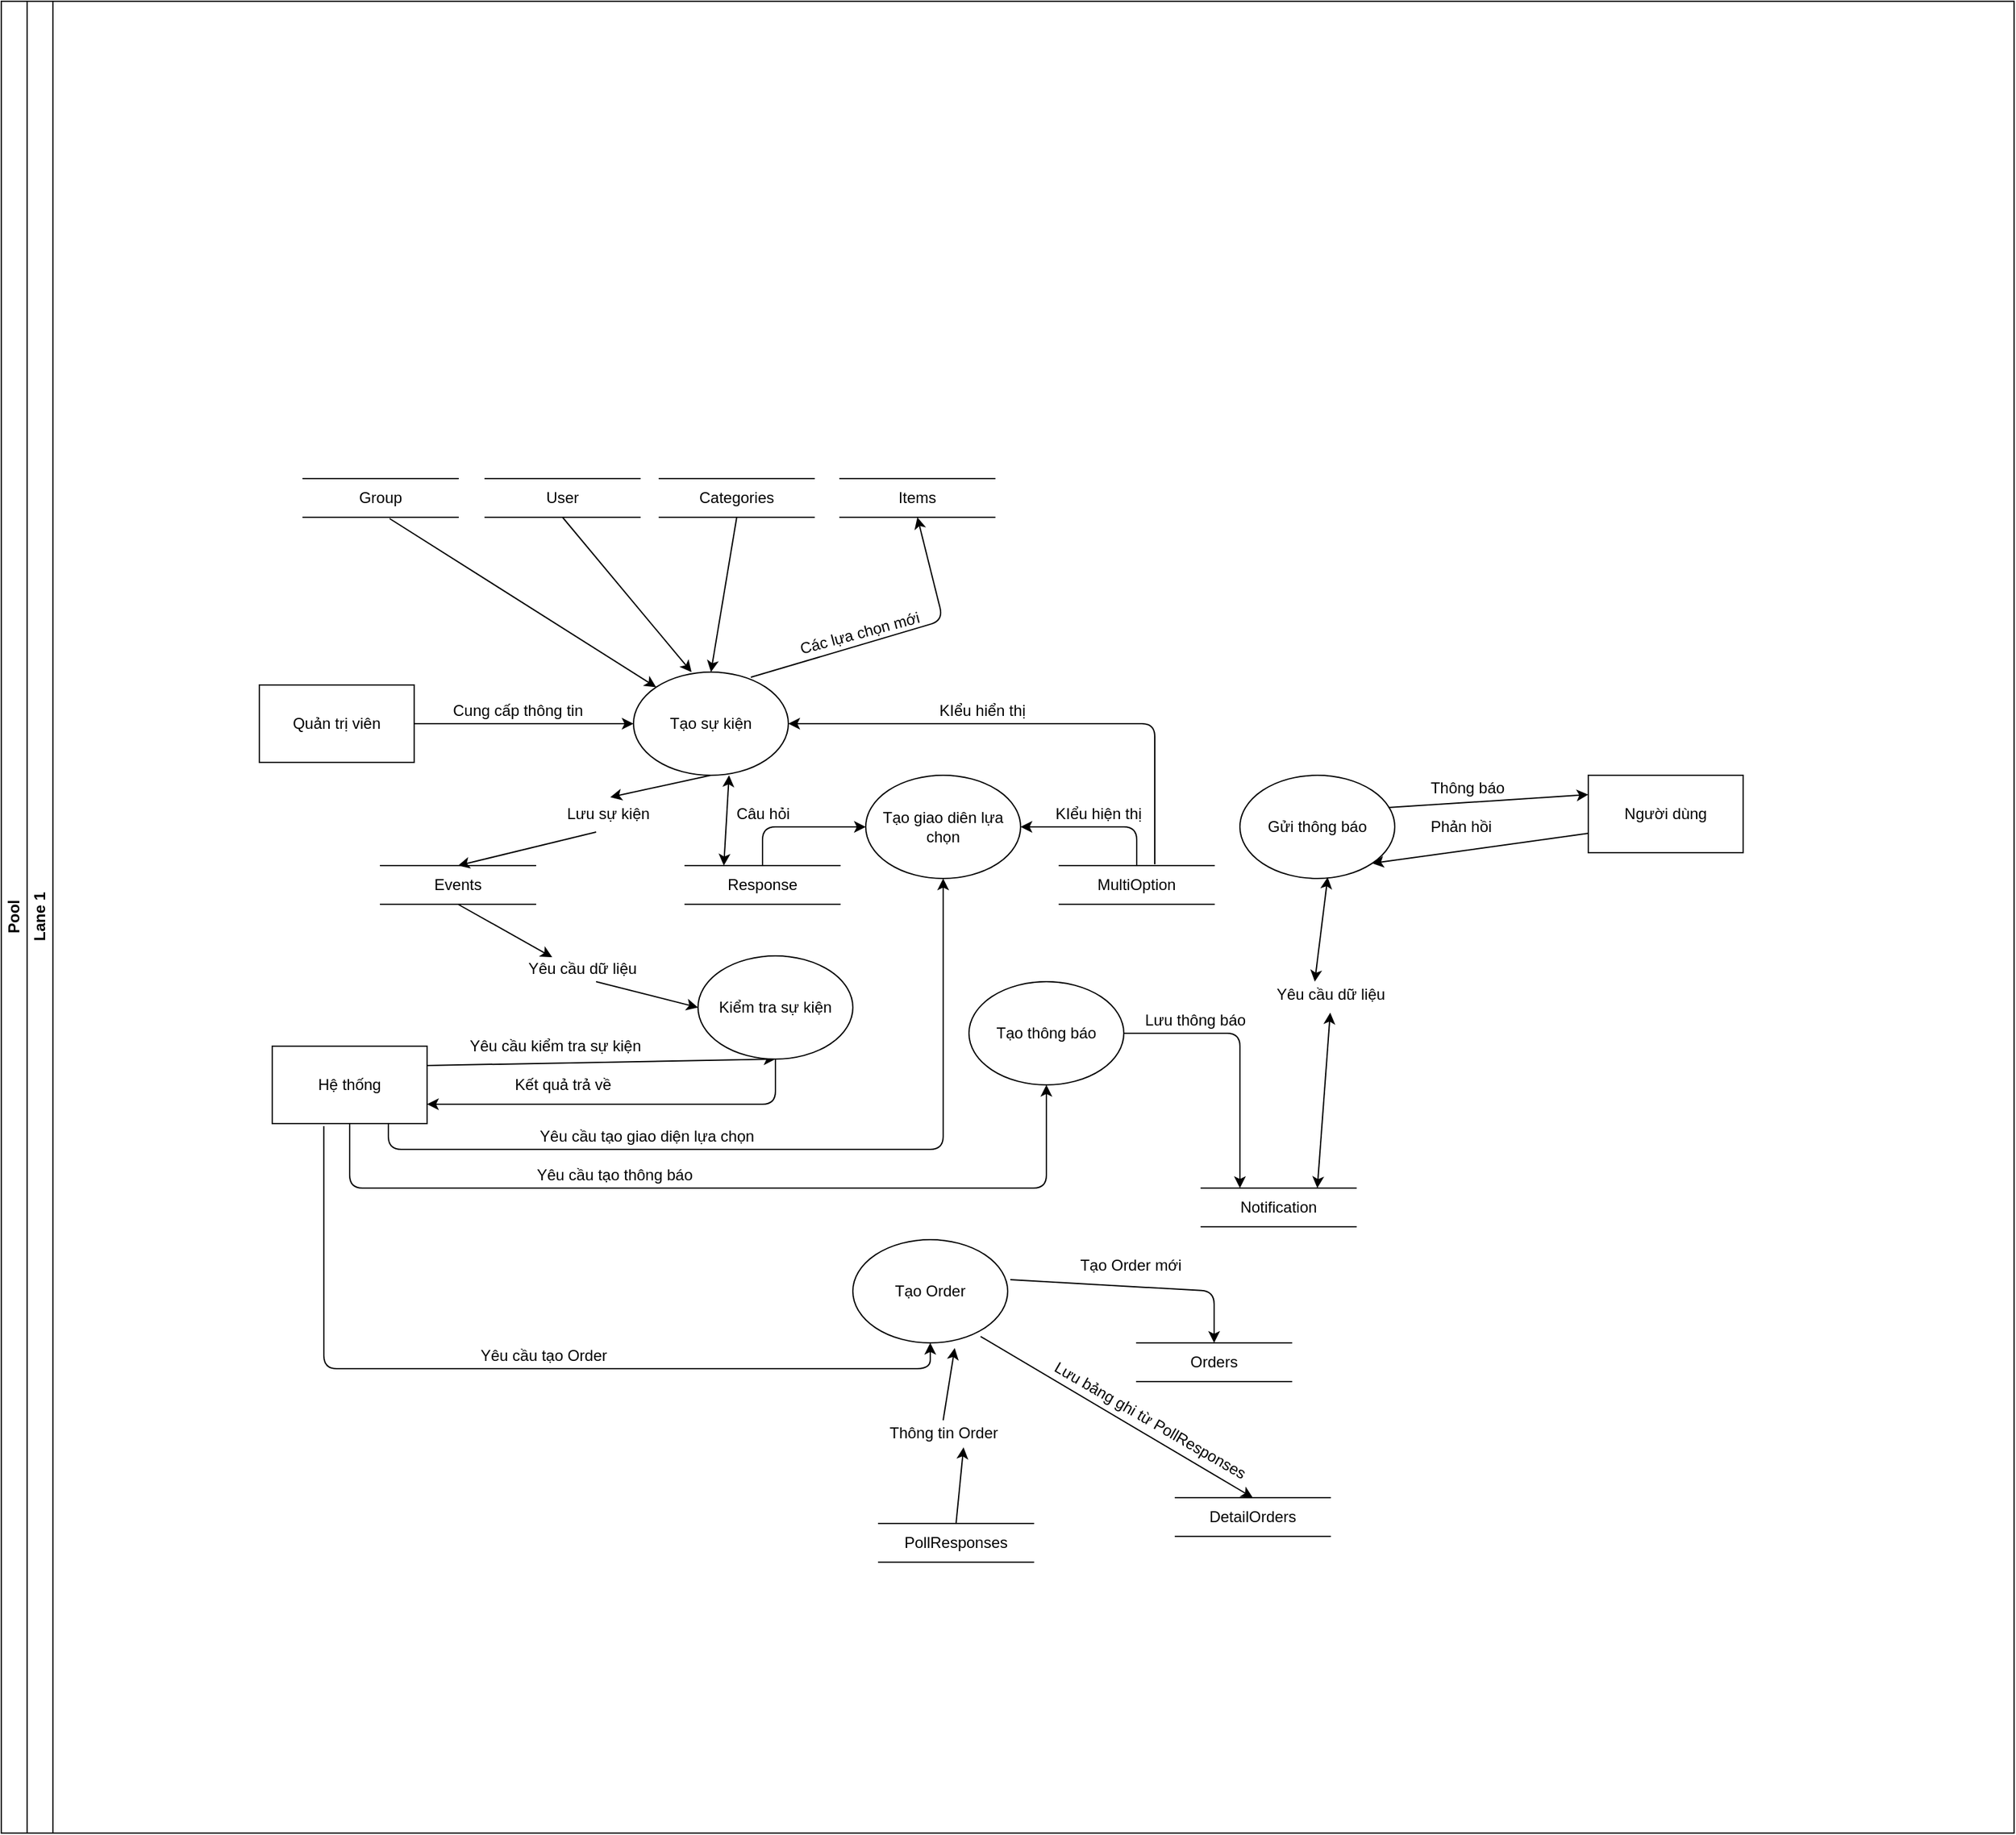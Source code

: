 <mxfile version="13.7.1" type="github">
  <diagram id="prtHgNgQTEPvFCAcTncT" name="Page-1">
    <mxGraphModel dx="1590" dy="806" grid="1" gridSize="10" guides="1" tooltips="1" connect="1" arrows="1" fold="1" page="1" pageScale="1" pageWidth="827" pageHeight="1169" math="0" shadow="0">
      <root>
        <mxCell id="0" />
        <mxCell id="1" parent="0" />
        <mxCell id="sMqYdDsB5LeZ5myS3kyH-58" value="KIểu hiện thị" style="text;html=1;align=center;verticalAlign=middle;resizable=0;points=[];autosize=1;" vertex="1" parent="1">
          <mxGeometry x="1060" y="670" width="80" height="20" as="geometry" />
        </mxCell>
        <mxCell id="dNxyNK7c78bLwvsdeMH5-19" value="Pool" style="swimlane;html=1;childLayout=stackLayout;resizeParent=1;resizeParentMax=0;horizontal=0;startSize=20;horizontalStack=0;" parent="1" vertex="1">
          <mxGeometry x="250" y="50" width="1560" height="1420" as="geometry" />
        </mxCell>
        <mxCell id="dNxyNK7c78bLwvsdeMH5-20" value="Lane 1" style="swimlane;html=1;startSize=20;horizontal=0;" parent="dNxyNK7c78bLwvsdeMH5-19" vertex="1">
          <mxGeometry x="20" width="1540" height="1420" as="geometry" />
        </mxCell>
        <mxCell id="sMqYdDsB5LeZ5myS3kyH-221" value="Items" style="shape=partialRectangle;whiteSpace=wrap;html=1;left=0;right=0;fillColor=none;" vertex="1" parent="dNxyNK7c78bLwvsdeMH5-20">
          <mxGeometry x="630" y="370" width="120" height="30" as="geometry" />
        </mxCell>
        <mxCell id="sMqYdDsB5LeZ5myS3kyH-17" value="Group" style="shape=partialRectangle;whiteSpace=wrap;html=1;left=0;right=0;fillColor=none;" vertex="1" parent="dNxyNK7c78bLwvsdeMH5-20">
          <mxGeometry x="214" y="370" width="120" height="30" as="geometry" />
        </mxCell>
        <mxCell id="sMqYdDsB5LeZ5myS3kyH-16" value="User" style="shape=partialRectangle;whiteSpace=wrap;html=1;left=0;right=0;fillColor=none;" vertex="1" parent="dNxyNK7c78bLwvsdeMH5-20">
          <mxGeometry x="355" y="370" width="120" height="30" as="geometry" />
        </mxCell>
        <mxCell id="sMqYdDsB5LeZ5myS3kyH-6" value="" style="endArrow=classic;html=1;exitX=1;exitY=0.5;exitDx=0;exitDy=0;entryX=0;entryY=0.5;entryDx=0;entryDy=0;" edge="1" parent="dNxyNK7c78bLwvsdeMH5-20" source="dNxyNK7c78bLwvsdeMH5-24" target="sMqYdDsB5LeZ5myS3kyH-5">
          <mxGeometry width="50" height="50" relative="1" as="geometry">
            <mxPoint x="780" y="520" as="sourcePoint" />
            <mxPoint x="830" y="470" as="targetPoint" />
          </mxGeometry>
        </mxCell>
        <mxCell id="sMqYdDsB5LeZ5myS3kyH-21" value="" style="endArrow=classic;html=1;exitX=0.388;exitY=1.2;exitDx=0;exitDy=0;entryX=0.5;entryY=0;entryDx=0;entryDy=0;exitPerimeter=0;" edge="1" parent="dNxyNK7c78bLwvsdeMH5-20" source="sMqYdDsB5LeZ5myS3kyH-22" target="sMqYdDsB5LeZ5myS3kyH-20">
          <mxGeometry width="50" height="50" relative="1" as="geometry">
            <mxPoint x="577" y="490" as="sourcePoint" />
            <mxPoint x="747" y="490" as="targetPoint" />
          </mxGeometry>
        </mxCell>
        <mxCell id="sMqYdDsB5LeZ5myS3kyH-18" value="Categories&lt;span style=&quot;color: rgba(0 , 0 , 0 , 0) ; font-family: monospace ; font-size: 0px&quot;&gt;%3CmxGraphModel%3E%3Croot%3E%3CmxCell%20id%3D%220%22%2F%3E%3CmxCell%20id%3D%221%22%20parent%3D%220%22%2F%3E%3CmxCell%20id%3D%222%22%20value%3D%22User%22%20style%3D%22shape%3DpartialRectangle%3BwhiteSpace%3Dwrap%3Bhtml%3D1%3Bleft%3D0%3Bright%3D0%3BfillColor%3Dnone%3B%22%20vertex%3D%221%22%20parent%3D%221%22%3E%3CmxGeometry%20x%3D%22790%22%20y%3D%22-210%22%20width%3D%22120%22%20height%3D%2230%22%20as%3D%22geometry%22%2F%3E%3C%2FmxCell%3E%3C%2Froot%3E%3C%2FmxGraphModel%3E&lt;/span&gt;" style="shape=partialRectangle;whiteSpace=wrap;html=1;left=0;right=0;fillColor=none;" vertex="1" parent="dNxyNK7c78bLwvsdeMH5-20">
          <mxGeometry x="490" y="370" width="120" height="30" as="geometry" />
        </mxCell>
        <mxCell id="sMqYdDsB5LeZ5myS3kyH-223" value="Các lựa chọn mới" style="text;html=1;align=center;verticalAlign=middle;resizable=0;points=[];autosize=1;rotation=-15;" vertex="1" parent="dNxyNK7c78bLwvsdeMH5-20">
          <mxGeometry x="590" y="480" width="110" height="20" as="geometry" />
        </mxCell>
        <mxCell id="sMqYdDsB5LeZ5myS3kyH-7" value="Cung cấp thông tin" style="text;html=1;align=center;verticalAlign=middle;resizable=0;points=[];autosize=1;" vertex="1" parent="dNxyNK7c78bLwvsdeMH5-20">
          <mxGeometry x="320" y="540" width="120" height="20" as="geometry" />
        </mxCell>
        <mxCell id="dNxyNK7c78bLwvsdeMH5-24" value="Quản trị viên" style="rounded=0;whiteSpace=wrap;html=1;fontFamily=Helvetica;fontSize=12;fontColor=#000000;align=center;" parent="dNxyNK7c78bLwvsdeMH5-20" vertex="1">
          <mxGeometry x="180" y="530" width="120" height="60" as="geometry" />
        </mxCell>
        <mxCell id="sMqYdDsB5LeZ5myS3kyH-5" value="Tạo sự kiện" style="ellipse;whiteSpace=wrap;html=1;" vertex="1" parent="dNxyNK7c78bLwvsdeMH5-20">
          <mxGeometry x="470" y="520" width="120" height="80" as="geometry" />
        </mxCell>
        <mxCell id="sMqYdDsB5LeZ5myS3kyH-46" value="Thông báo" style="text;html=1;align=center;verticalAlign=middle;resizable=0;points=[];autosize=1;" vertex="1" parent="dNxyNK7c78bLwvsdeMH5-20">
          <mxGeometry x="1081" y="600" width="70" height="20" as="geometry" />
        </mxCell>
        <mxCell id="sMqYdDsB5LeZ5myS3kyH-57" value="Câu hỏi" style="text;html=1;align=center;verticalAlign=middle;resizable=0;points=[];autosize=1;" vertex="1" parent="dNxyNK7c78bLwvsdeMH5-20">
          <mxGeometry x="540" y="620" width="60" height="20" as="geometry" />
        </mxCell>
        <mxCell id="sMqYdDsB5LeZ5myS3kyH-49" value="Tạo giao diên lựa chọn" style="ellipse;whiteSpace=wrap;html=1;" vertex="1" parent="dNxyNK7c78bLwvsdeMH5-20">
          <mxGeometry x="650" y="600" width="120" height="80" as="geometry" />
        </mxCell>
        <mxCell id="sMqYdDsB5LeZ5myS3kyH-22" value="Lưu sự kiện" style="text;html=1;align=center;verticalAlign=middle;resizable=0;points=[];autosize=1;" vertex="1" parent="dNxyNK7c78bLwvsdeMH5-20">
          <mxGeometry x="410" y="620" width="80" height="20" as="geometry" />
        </mxCell>
        <mxCell id="sMqYdDsB5LeZ5myS3kyH-39" value="Gửi thông báo" style="ellipse;whiteSpace=wrap;html=1;" vertex="1" parent="dNxyNK7c78bLwvsdeMH5-20">
          <mxGeometry x="940" y="600" width="120" height="80" as="geometry" />
        </mxCell>
        <mxCell id="sMqYdDsB5LeZ5myS3kyH-48" value="Phản hồi" style="text;html=1;align=center;verticalAlign=middle;resizable=0;points=[];autosize=1;" vertex="1" parent="dNxyNK7c78bLwvsdeMH5-20">
          <mxGeometry x="1081" y="630" width="60" height="20" as="geometry" />
        </mxCell>
        <mxCell id="sMqYdDsB5LeZ5myS3kyH-23" value="" style="endArrow=classic;html=1;exitX=0.5;exitY=1;exitDx=0;exitDy=0;entryX=0.525;entryY=-0.15;entryDx=0;entryDy=0;entryPerimeter=0;" edge="1" parent="dNxyNK7c78bLwvsdeMH5-20" source="sMqYdDsB5LeZ5myS3kyH-5" target="sMqYdDsB5LeZ5myS3kyH-22">
          <mxGeometry width="50" height="50" relative="1" as="geometry">
            <mxPoint x="670" y="260" as="sourcePoint" />
            <mxPoint x="500" y="170" as="targetPoint" />
          </mxGeometry>
        </mxCell>
        <mxCell id="sMqYdDsB5LeZ5myS3kyH-27" value="" style="endArrow=classic;html=1;entryX=0.27;entryY=0.05;entryDx=0;entryDy=0;entryPerimeter=0;exitX=0.5;exitY=1;exitDx=0;exitDy=0;" edge="1" parent="dNxyNK7c78bLwvsdeMH5-20" source="sMqYdDsB5LeZ5myS3kyH-20" target="sMqYdDsB5LeZ5myS3kyH-25">
          <mxGeometry width="50" height="50" relative="1" as="geometry">
            <mxPoint x="780" y="790" as="sourcePoint" />
            <mxPoint x="830" y="740" as="targetPoint" />
          </mxGeometry>
        </mxCell>
        <mxCell id="sMqYdDsB5LeZ5myS3kyH-28" value="" style="endArrow=classic;html=1;exitX=0.61;exitY=1;exitDx=0;exitDy=0;entryX=0;entryY=0.5;entryDx=0;entryDy=0;exitPerimeter=0;" edge="1" parent="dNxyNK7c78bLwvsdeMH5-20" source="sMqYdDsB5LeZ5myS3kyH-25" target="sMqYdDsB5LeZ5myS3kyH-8">
          <mxGeometry width="50" height="50" relative="1" as="geometry">
            <mxPoint x="330" y="500" as="sourcePoint" />
            <mxPoint x="500" y="500" as="targetPoint" />
          </mxGeometry>
        </mxCell>
        <mxCell id="sMqYdDsB5LeZ5myS3kyH-36" value="" style="endArrow=classic;html=1;exitX=1;exitY=0.5;exitDx=0;exitDy=0;entryX=0.25;entryY=0;entryDx=0;entryDy=0;" edge="1" parent="dNxyNK7c78bLwvsdeMH5-20" source="sMqYdDsB5LeZ5myS3kyH-29" target="sMqYdDsB5LeZ5myS3kyH-37">
          <mxGeometry width="50" height="50" relative="1" as="geometry">
            <mxPoint x="930" y="850" as="sourcePoint" />
            <mxPoint x="980" y="800" as="targetPoint" />
            <Array as="points">
              <mxPoint x="940" y="800" />
            </Array>
          </mxGeometry>
        </mxCell>
        <mxCell id="sMqYdDsB5LeZ5myS3kyH-30" value="" style="endArrow=classic;html=1;exitX=1;exitY=0.25;exitDx=0;exitDy=0;entryX=0.5;entryY=1;entryDx=0;entryDy=0;" edge="1" parent="dNxyNK7c78bLwvsdeMH5-20" source="sMqYdDsB5LeZ5myS3kyH-9" target="sMqYdDsB5LeZ5myS3kyH-8">
          <mxGeometry width="50" height="50" relative="1" as="geometry">
            <mxPoint x="780" y="790" as="sourcePoint" />
            <mxPoint x="830" y="740" as="targetPoint" />
          </mxGeometry>
        </mxCell>
        <mxCell id="sMqYdDsB5LeZ5myS3kyH-32" value="" style="endArrow=classic;html=1;exitX=0.5;exitY=1;exitDx=0;exitDy=0;entryX=1;entryY=0.75;entryDx=0;entryDy=0;" edge="1" parent="dNxyNK7c78bLwvsdeMH5-20" source="sMqYdDsB5LeZ5myS3kyH-8" target="sMqYdDsB5LeZ5myS3kyH-9">
          <mxGeometry width="50" height="50" relative="1" as="geometry">
            <mxPoint x="630" y="860" as="sourcePoint" />
            <mxPoint x="830" y="740" as="targetPoint" />
            <Array as="points">
              <mxPoint x="580" y="855" />
            </Array>
          </mxGeometry>
        </mxCell>
        <mxCell id="sMqYdDsB5LeZ5myS3kyH-34" value="" style="endArrow=classic;html=1;entryX=0.5;entryY=1;entryDx=0;entryDy=0;exitX=0.5;exitY=1;exitDx=0;exitDy=0;" edge="1" parent="dNxyNK7c78bLwvsdeMH5-20" source="sMqYdDsB5LeZ5myS3kyH-9" target="sMqYdDsB5LeZ5myS3kyH-29">
          <mxGeometry width="50" height="50" relative="1" as="geometry">
            <mxPoint x="590" y="910" as="sourcePoint" />
            <mxPoint x="640" y="860" as="targetPoint" />
            <Array as="points">
              <mxPoint x="250" y="920" />
              <mxPoint x="790" y="920" />
            </Array>
          </mxGeometry>
        </mxCell>
        <mxCell id="sMqYdDsB5LeZ5myS3kyH-45" value="" style="endArrow=classic;html=1;entryX=0;entryY=0.25;entryDx=0;entryDy=0;exitX=0.958;exitY=0.313;exitDx=0;exitDy=0;exitPerimeter=0;" edge="1" parent="dNxyNK7c78bLwvsdeMH5-20" source="sMqYdDsB5LeZ5myS3kyH-39">
          <mxGeometry width="50" height="50" relative="1" as="geometry">
            <mxPoint x="780" y="790" as="sourcePoint" />
            <mxPoint x="1210" y="615" as="targetPoint" />
          </mxGeometry>
        </mxCell>
        <mxCell id="sMqYdDsB5LeZ5myS3kyH-47" value="" style="endArrow=classic;html=1;entryX=1;entryY=1;entryDx=0;entryDy=0;exitX=0;exitY=0.75;exitDx=0;exitDy=0;" edge="1" parent="dNxyNK7c78bLwvsdeMH5-20" target="sMqYdDsB5LeZ5myS3kyH-39">
          <mxGeometry width="50" height="50" relative="1" as="geometry">
            <mxPoint x="1210" y="645" as="sourcePoint" />
            <mxPoint x="830" y="740" as="targetPoint" />
          </mxGeometry>
        </mxCell>
        <mxCell id="sMqYdDsB5LeZ5myS3kyH-50" value="" style="endArrow=classic;html=1;exitX=0.75;exitY=1;exitDx=0;exitDy=0;entryX=0.5;entryY=1;entryDx=0;entryDy=0;" edge="1" parent="dNxyNK7c78bLwvsdeMH5-20" source="sMqYdDsB5LeZ5myS3kyH-9" target="sMqYdDsB5LeZ5myS3kyH-49">
          <mxGeometry width="50" height="50" relative="1" as="geometry">
            <mxPoint x="740" y="690" as="sourcePoint" />
            <mxPoint x="790" y="640" as="targetPoint" />
            <Array as="points">
              <mxPoint x="280" y="890" />
              <mxPoint x="710" y="890" />
            </Array>
          </mxGeometry>
        </mxCell>
        <mxCell id="sMqYdDsB5LeZ5myS3kyH-55" value="" style="endArrow=classic;html=1;entryX=0;entryY=0.5;entryDx=0;entryDy=0;exitX=0.5;exitY=0;exitDx=0;exitDy=0;" edge="1" parent="dNxyNK7c78bLwvsdeMH5-20" source="sMqYdDsB5LeZ5myS3kyH-53" target="sMqYdDsB5LeZ5myS3kyH-49">
          <mxGeometry width="50" height="50" relative="1" as="geometry">
            <mxPoint x="740" y="680" as="sourcePoint" />
            <mxPoint x="790" y="630" as="targetPoint" />
            <Array as="points">
              <mxPoint x="570" y="640" />
            </Array>
          </mxGeometry>
        </mxCell>
        <mxCell id="sMqYdDsB5LeZ5myS3kyH-56" value="" style="endArrow=classic;html=1;entryX=1;entryY=0.5;entryDx=0;entryDy=0;exitX=0.5;exitY=0;exitDx=0;exitDy=0;" edge="1" parent="dNxyNK7c78bLwvsdeMH5-20" source="sMqYdDsB5LeZ5myS3kyH-54" target="sMqYdDsB5LeZ5myS3kyH-49">
          <mxGeometry width="50" height="50" relative="1" as="geometry">
            <mxPoint x="580" y="680" as="sourcePoint" />
            <mxPoint x="660" y="650" as="targetPoint" />
            <Array as="points">
              <mxPoint x="860" y="640" />
            </Array>
          </mxGeometry>
        </mxCell>
        <mxCell id="sMqYdDsB5LeZ5myS3kyH-59" value="" style="endArrow=classic;startArrow=classic;html=1;exitX=0.75;exitY=0;exitDx=0;exitDy=0;entryX=0.5;entryY=1.2;entryDx=0;entryDy=0;entryPerimeter=0;" edge="1" parent="dNxyNK7c78bLwvsdeMH5-20" source="sMqYdDsB5LeZ5myS3kyH-37" target="sMqYdDsB5LeZ5myS3kyH-41">
          <mxGeometry width="50" height="50" relative="1" as="geometry">
            <mxPoint x="740" y="680" as="sourcePoint" />
            <mxPoint x="790" y="630" as="targetPoint" />
          </mxGeometry>
        </mxCell>
        <mxCell id="sMqYdDsB5LeZ5myS3kyH-60" value="" style="endArrow=classic;startArrow=classic;html=1;exitX=0.38;exitY=0;exitDx=0;exitDy=0;entryX=0.567;entryY=0.988;entryDx=0;entryDy=0;entryPerimeter=0;exitPerimeter=0;" edge="1" parent="dNxyNK7c78bLwvsdeMH5-20" source="sMqYdDsB5LeZ5myS3kyH-41" target="sMqYdDsB5LeZ5myS3kyH-39">
          <mxGeometry width="50" height="50" relative="1" as="geometry">
            <mxPoint x="1010" y="930" as="sourcePoint" />
            <mxPoint x="1020" y="794" as="targetPoint" />
          </mxGeometry>
        </mxCell>
        <mxCell id="sMqYdDsB5LeZ5myS3kyH-61" value="" style="endArrow=classic;startArrow=classic;html=1;entryX=0.617;entryY=1;entryDx=0;entryDy=0;entryPerimeter=0;exitX=0.25;exitY=0;exitDx=0;exitDy=0;" edge="1" parent="dNxyNK7c78bLwvsdeMH5-20" source="sMqYdDsB5LeZ5myS3kyH-53" target="sMqYdDsB5LeZ5myS3kyH-5">
          <mxGeometry width="50" height="50" relative="1" as="geometry">
            <mxPoint x="740" y="680" as="sourcePoint" />
            <mxPoint x="790" y="630" as="targetPoint" />
          </mxGeometry>
        </mxCell>
        <mxCell id="sMqYdDsB5LeZ5myS3kyH-64" value="" style="endArrow=classic;html=1;entryX=0.5;entryY=1;entryDx=0;entryDy=0;exitX=0.333;exitY=1.033;exitDx=0;exitDy=0;exitPerimeter=0;" edge="1" parent="dNxyNK7c78bLwvsdeMH5-20" source="sMqYdDsB5LeZ5myS3kyH-9" target="sMqYdDsB5LeZ5myS3kyH-63">
          <mxGeometry width="50" height="50" relative="1" as="geometry">
            <mxPoint x="130" y="1080" as="sourcePoint" />
            <mxPoint x="670" y="1050" as="targetPoint" />
            <Array as="points">
              <mxPoint x="230" y="1060" />
              <mxPoint x="700" y="1060" />
            </Array>
          </mxGeometry>
        </mxCell>
        <mxCell id="sMqYdDsB5LeZ5myS3kyH-67" value="" style="endArrow=classic;html=1;exitX=0.5;exitY=0;exitDx=0;exitDy=0;entryX=0.658;entryY=1.05;entryDx=0;entryDy=0;entryPerimeter=0;" edge="1" parent="dNxyNK7c78bLwvsdeMH5-20" source="sMqYdDsB5LeZ5myS3kyH-68" target="sMqYdDsB5LeZ5myS3kyH-63">
          <mxGeometry width="50" height="50" relative="1" as="geometry">
            <mxPoint x="740" y="900" as="sourcePoint" />
            <mxPoint x="790" y="850" as="targetPoint" />
          </mxGeometry>
        </mxCell>
        <mxCell id="sMqYdDsB5LeZ5myS3kyH-69" value="" style="endArrow=classic;html=1;exitX=0.5;exitY=0;exitDx=0;exitDy=0;entryX=0.658;entryY=1.05;entryDx=0;entryDy=0;entryPerimeter=0;" edge="1" parent="dNxyNK7c78bLwvsdeMH5-20" source="sMqYdDsB5LeZ5myS3kyH-66" target="sMqYdDsB5LeZ5myS3kyH-68">
          <mxGeometry width="50" height="50" relative="1" as="geometry">
            <mxPoint x="860" y="920" as="sourcePoint" />
            <mxPoint x="858.96" y="784" as="targetPoint" />
          </mxGeometry>
        </mxCell>
        <mxCell id="sMqYdDsB5LeZ5myS3kyH-73" value="" style="endArrow=classic;html=1;exitX=1.017;exitY=0.388;exitDx=0;exitDy=0;exitPerimeter=0;entryX=0.5;entryY=0;entryDx=0;entryDy=0;" edge="1" parent="dNxyNK7c78bLwvsdeMH5-20" source="sMqYdDsB5LeZ5myS3kyH-63" target="sMqYdDsB5LeZ5myS3kyH-72">
          <mxGeometry width="50" height="50" relative="1" as="geometry">
            <mxPoint x="740" y="900" as="sourcePoint" />
            <mxPoint x="790" y="850" as="targetPoint" />
            <Array as="points">
              <mxPoint x="920" y="1000" />
            </Array>
          </mxGeometry>
        </mxCell>
        <mxCell id="sMqYdDsB5LeZ5myS3kyH-74" value="" style="endArrow=classic;html=1;exitX=0.825;exitY=0.938;exitDx=0;exitDy=0;exitPerimeter=0;entryX=0.5;entryY=0;entryDx=0;entryDy=0;" edge="1" parent="dNxyNK7c78bLwvsdeMH5-20" source="sMqYdDsB5LeZ5myS3kyH-63" target="sMqYdDsB5LeZ5myS3kyH-71">
          <mxGeometry width="50" height="50" relative="1" as="geometry">
            <mxPoint x="772.04" y="1001.04" as="sourcePoint" />
            <mxPoint x="930" y="1050" as="targetPoint" />
            <Array as="points" />
          </mxGeometry>
        </mxCell>
        <mxCell id="sMqYdDsB5LeZ5myS3kyH-77" value="" style="endArrow=classic;html=1;exitX=0.5;exitY=1;exitDx=0;exitDy=0;entryX=0.5;entryY=0;entryDx=0;entryDy=0;" edge="1" parent="dNxyNK7c78bLwvsdeMH5-20" source="sMqYdDsB5LeZ5myS3kyH-18" target="sMqYdDsB5LeZ5myS3kyH-5">
          <mxGeometry width="50" height="50" relative="1" as="geometry">
            <mxPoint x="740" y="580" as="sourcePoint" />
            <mxPoint x="790" y="530" as="targetPoint" />
          </mxGeometry>
        </mxCell>
        <mxCell id="sMqYdDsB5LeZ5myS3kyH-10" value="Người dùng" style="rounded=0;whiteSpace=wrap;html=1;fontFamily=Helvetica;fontSize=12;fontColor=#000000;align=center;" vertex="1" parent="dNxyNK7c78bLwvsdeMH5-20">
          <mxGeometry x="1210" y="600" width="120" height="60" as="geometry" />
        </mxCell>
        <mxCell id="sMqYdDsB5LeZ5myS3kyH-68" value="Thông tin Order" style="text;html=1;align=center;verticalAlign=middle;resizable=0;points=[];autosize=1;" vertex="1" parent="dNxyNK7c78bLwvsdeMH5-20">
          <mxGeometry x="660" y="1100" width="100" height="20" as="geometry" />
        </mxCell>
        <mxCell id="sMqYdDsB5LeZ5myS3kyH-66" value="PollResponses" style="shape=partialRectangle;whiteSpace=wrap;html=1;left=0;right=0;fillColor=none;" vertex="1" parent="dNxyNK7c78bLwvsdeMH5-20">
          <mxGeometry x="660" y="1180" width="120" height="30" as="geometry" />
        </mxCell>
        <mxCell id="sMqYdDsB5LeZ5myS3kyH-71" value="DetailOrders" style="shape=partialRectangle;whiteSpace=wrap;html=1;left=0;right=0;fillColor=none;" vertex="1" parent="dNxyNK7c78bLwvsdeMH5-20">
          <mxGeometry x="890" y="1160" width="120" height="30" as="geometry" />
        </mxCell>
        <mxCell id="sMqYdDsB5LeZ5myS3kyH-76" value="Lưu bảng ghi từ PollResponses" style="text;html=1;align=center;verticalAlign=middle;resizable=0;points=[];autosize=1;rotation=30;" vertex="1" parent="dNxyNK7c78bLwvsdeMH5-20">
          <mxGeometry x="780" y="1090" width="180" height="20" as="geometry" />
        </mxCell>
        <mxCell id="sMqYdDsB5LeZ5myS3kyH-72" value="Orders" style="shape=partialRectangle;whiteSpace=wrap;html=1;left=0;right=0;fillColor=none;" vertex="1" parent="dNxyNK7c78bLwvsdeMH5-20">
          <mxGeometry x="860" y="1040" width="120" height="30" as="geometry" />
        </mxCell>
        <mxCell id="sMqYdDsB5LeZ5myS3kyH-65" value="Yêu cầu tạo Order" style="text;html=1;align=center;verticalAlign=middle;resizable=0;points=[];autosize=1;" vertex="1" parent="dNxyNK7c78bLwvsdeMH5-20">
          <mxGeometry x="345" y="1040" width="110" height="20" as="geometry" />
        </mxCell>
        <mxCell id="sMqYdDsB5LeZ5myS3kyH-63" value="Tạo Order" style="ellipse;whiteSpace=wrap;html=1;" vertex="1" parent="dNxyNK7c78bLwvsdeMH5-20">
          <mxGeometry x="640" y="960" width="120" height="80" as="geometry" />
        </mxCell>
        <mxCell id="sMqYdDsB5LeZ5myS3kyH-75" value="Tạo Order mới" style="text;html=1;align=center;verticalAlign=middle;resizable=0;points=[];autosize=1;" vertex="1" parent="dNxyNK7c78bLwvsdeMH5-20">
          <mxGeometry x="810" y="970" width="90" height="20" as="geometry" />
        </mxCell>
        <mxCell id="sMqYdDsB5LeZ5myS3kyH-20" value="Events" style="shape=partialRectangle;whiteSpace=wrap;html=1;left=0;right=0;fillColor=none;" vertex="1" parent="dNxyNK7c78bLwvsdeMH5-20">
          <mxGeometry x="274" y="670" width="120" height="30" as="geometry" />
        </mxCell>
        <mxCell id="sMqYdDsB5LeZ5myS3kyH-25" value="Yêu cầu dữ liệu" style="text;html=1;align=center;verticalAlign=middle;resizable=0;points=[];autosize=1;" vertex="1" parent="dNxyNK7c78bLwvsdeMH5-20">
          <mxGeometry x="380" y="740" width="100" height="20" as="geometry" />
        </mxCell>
        <mxCell id="sMqYdDsB5LeZ5myS3kyH-41" value="Yêu cầu dữ liệu" style="text;html=1;align=center;verticalAlign=middle;resizable=0;points=[];autosize=1;" vertex="1" parent="dNxyNK7c78bLwvsdeMH5-20">
          <mxGeometry x="960" y="760" width="100" height="20" as="geometry" />
        </mxCell>
        <mxCell id="sMqYdDsB5LeZ5myS3kyH-8" value="Kiểm tra sự kiện" style="ellipse;whiteSpace=wrap;html=1;" vertex="1" parent="dNxyNK7c78bLwvsdeMH5-20">
          <mxGeometry x="520" y="740" width="120" height="80" as="geometry" />
        </mxCell>
        <mxCell id="sMqYdDsB5LeZ5myS3kyH-38" value="Lưu thông báo" style="text;html=1;align=center;verticalAlign=middle;resizable=0;points=[];autosize=1;" vertex="1" parent="dNxyNK7c78bLwvsdeMH5-20">
          <mxGeometry x="860" y="780" width="90" height="20" as="geometry" />
        </mxCell>
        <mxCell id="sMqYdDsB5LeZ5myS3kyH-31" value="Yêu cầu kiểm tra sự kiện" style="text;html=1;align=center;verticalAlign=middle;resizable=0;points=[];autosize=1;" vertex="1" parent="dNxyNK7c78bLwvsdeMH5-20">
          <mxGeometry x="334" y="800" width="150" height="20" as="geometry" />
        </mxCell>
        <mxCell id="sMqYdDsB5LeZ5myS3kyH-29" value="Tạo thông báo" style="ellipse;whiteSpace=wrap;html=1;" vertex="1" parent="dNxyNK7c78bLwvsdeMH5-20">
          <mxGeometry x="730" y="760" width="120" height="80" as="geometry" />
        </mxCell>
        <mxCell id="sMqYdDsB5LeZ5myS3kyH-9" value="Hệ thống&lt;span style=&quot;color: rgba(0 , 0 , 0 , 0) ; font-family: monospace ; font-size: 0px&quot;&gt;%3CmxGraphModel%3E%3Croot%3E%3CmxCell%20id%3D%220%22%2F%3E%3CmxCell%20id%3D%221%22%20parent%3D%220%22%2F%3E%3CmxCell%20id%3D%222%22%20value%3D%22Admin%22%20style%3D%22rounded%3D0%3BwhiteSpace%3Dwrap%3Bhtml%3D1%3BfontFamily%3DHelvetica%3BfontSize%3D12%3BfontColor%3D%23000000%3Balign%3Dcenter%3B%22%20vertex%3D%221%22%20parent%3D%221%22%3E%3CmxGeometry%20x%3D%22270%22%20y%3D%22200%22%20width%3D%22120%22%20height%3D%2260%22%20as%3D%22geometry%22%2F%3E%3C%2FmxCell%3E%3C%2Froot%3E%3C%2FmxGraphModel%3E&lt;/span&gt;" style="rounded=0;whiteSpace=wrap;html=1;fontFamily=Helvetica;fontSize=12;fontColor=#000000;align=center;" vertex="1" parent="dNxyNK7c78bLwvsdeMH5-20">
          <mxGeometry x="190" y="810" width="120" height="60" as="geometry" />
        </mxCell>
        <mxCell id="sMqYdDsB5LeZ5myS3kyH-33" value="Kết quả trả về" style="text;html=1;align=center;verticalAlign=middle;resizable=0;points=[];autosize=1;" vertex="1" parent="dNxyNK7c78bLwvsdeMH5-20">
          <mxGeometry x="370" y="830" width="90" height="20" as="geometry" />
        </mxCell>
        <mxCell id="sMqYdDsB5LeZ5myS3kyH-35" value="Yêu cầu tạo thông báo" style="text;html=1;align=center;verticalAlign=middle;resizable=0;points=[];autosize=1;" vertex="1" parent="dNxyNK7c78bLwvsdeMH5-20">
          <mxGeometry x="385" y="900" width="140" height="20" as="geometry" />
        </mxCell>
        <mxCell id="sMqYdDsB5LeZ5myS3kyH-37" value="Notification" style="shape=partialRectangle;whiteSpace=wrap;html=1;left=0;right=0;fillColor=none;" vertex="1" parent="dNxyNK7c78bLwvsdeMH5-20">
          <mxGeometry x="910" y="920" width="120" height="30" as="geometry" />
        </mxCell>
        <mxCell id="sMqYdDsB5LeZ5myS3kyH-51" value="Yêu cầu tạo giao diện lựa chọn" style="text;html=1;align=center;verticalAlign=middle;resizable=0;points=[];autosize=1;" vertex="1" parent="dNxyNK7c78bLwvsdeMH5-20">
          <mxGeometry x="390" y="870" width="180" height="20" as="geometry" />
        </mxCell>
        <mxCell id="sMqYdDsB5LeZ5myS3kyH-54" value="MultiOption" style="shape=partialRectangle;whiteSpace=wrap;html=1;left=0;right=0;fillColor=none;" vertex="1" parent="dNxyNK7c78bLwvsdeMH5-20">
          <mxGeometry x="800" y="670" width="120" height="30" as="geometry" />
        </mxCell>
        <mxCell id="sMqYdDsB5LeZ5myS3kyH-53" value="Response" style="shape=partialRectangle;whiteSpace=wrap;html=1;left=0;right=0;fillColor=none;" vertex="1" parent="dNxyNK7c78bLwvsdeMH5-20">
          <mxGeometry x="510" y="670" width="120" height="30" as="geometry" />
        </mxCell>
        <mxCell id="sMqYdDsB5LeZ5myS3kyH-153" value="" style="endArrow=classic;html=1;entryX=0.375;entryY=0;entryDx=0;entryDy=0;entryPerimeter=0;exitX=0.5;exitY=1;exitDx=0;exitDy=0;" edge="1" parent="dNxyNK7c78bLwvsdeMH5-20" source="sMqYdDsB5LeZ5myS3kyH-16" target="sMqYdDsB5LeZ5myS3kyH-5">
          <mxGeometry width="50" height="50" relative="1" as="geometry">
            <mxPoint x="720" y="520" as="sourcePoint" />
            <mxPoint x="770" y="470" as="targetPoint" />
          </mxGeometry>
        </mxCell>
        <mxCell id="sMqYdDsB5LeZ5myS3kyH-155" value="" style="endArrow=classic;html=1;entryX=0;entryY=0;entryDx=0;entryDy=0;exitX=0.558;exitY=1.033;exitDx=0;exitDy=0;exitPerimeter=0;" edge="1" parent="dNxyNK7c78bLwvsdeMH5-20" source="sMqYdDsB5LeZ5myS3kyH-17" target="sMqYdDsB5LeZ5myS3kyH-5">
          <mxGeometry width="50" height="50" relative="1" as="geometry">
            <mxPoint x="720" y="520" as="sourcePoint" />
            <mxPoint x="770" y="470" as="targetPoint" />
          </mxGeometry>
        </mxCell>
        <mxCell id="sMqYdDsB5LeZ5myS3kyH-156" value="" style="endArrow=classic;html=1;entryX=1;entryY=0.5;entryDx=0;entryDy=0;" edge="1" parent="dNxyNK7c78bLwvsdeMH5-20" target="sMqYdDsB5LeZ5myS3kyH-5">
          <mxGeometry width="50" height="50" relative="1" as="geometry">
            <mxPoint x="874" y="669" as="sourcePoint" />
            <mxPoint x="770" y="470" as="targetPoint" />
            <Array as="points">
              <mxPoint x="874" y="560" />
            </Array>
          </mxGeometry>
        </mxCell>
        <mxCell id="sMqYdDsB5LeZ5myS3kyH-222" value="" style="endArrow=classic;html=1;entryX=0.5;entryY=1;entryDx=0;entryDy=0;exitX=0.758;exitY=0.05;exitDx=0;exitDy=0;exitPerimeter=0;" edge="1" parent="dNxyNK7c78bLwvsdeMH5-20" source="sMqYdDsB5LeZ5myS3kyH-5" target="sMqYdDsB5LeZ5myS3kyH-221">
          <mxGeometry width="50" height="50" relative="1" as="geometry">
            <mxPoint x="720" y="550" as="sourcePoint" />
            <mxPoint x="770" y="500" as="targetPoint" />
            <Array as="points">
              <mxPoint x="710" y="480" />
            </Array>
          </mxGeometry>
        </mxCell>
        <mxCell id="sMqYdDsB5LeZ5myS3kyH-158" value="KIểu hiển thị" style="text;html=1;align=center;verticalAlign=middle;resizable=0;points=[];autosize=1;" vertex="1" parent="1">
          <mxGeometry x="970" y="590" width="80" height="20" as="geometry" />
        </mxCell>
      </root>
    </mxGraphModel>
  </diagram>
</mxfile>
